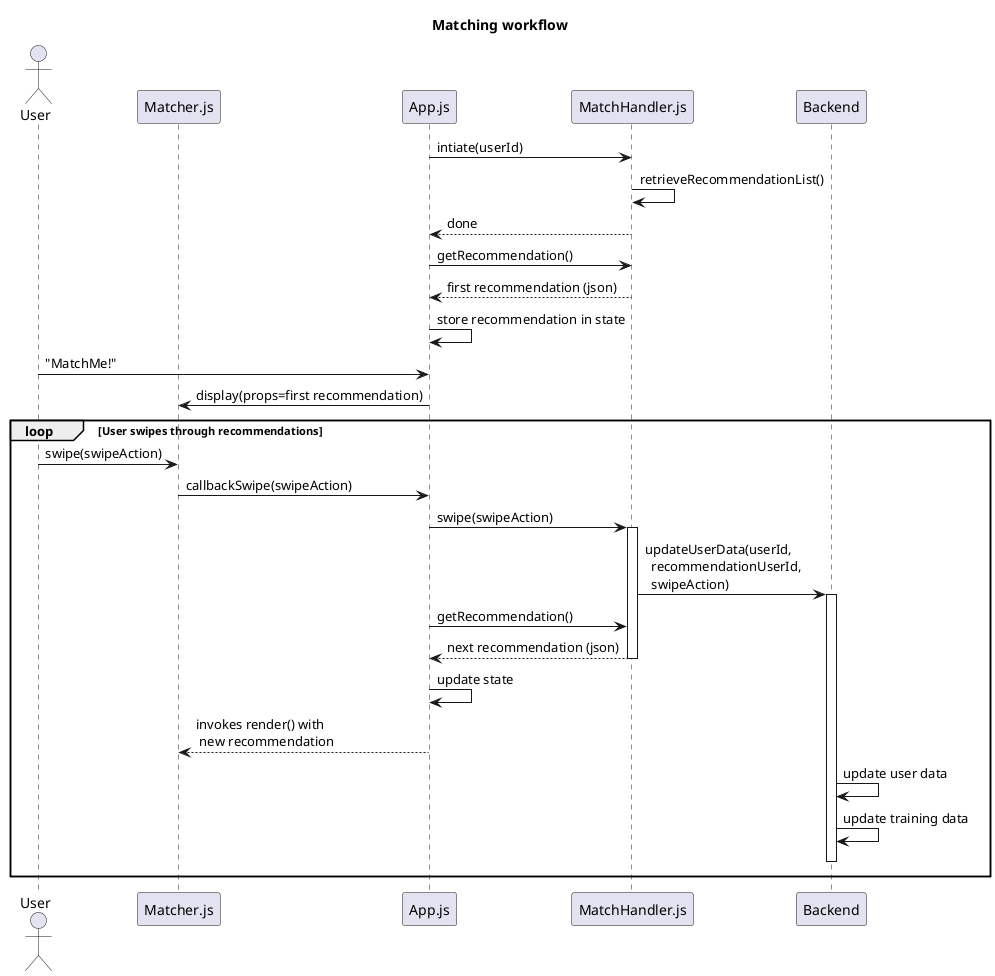@startuml

title
    Matching workflow
end title

actor "User" as USER
participant "Matcher.js" as MATCHER
participant "App.js" as APP
participant "MatchHandler.js" as HANDLER

participant "Backend" as BACKEND

    APP -> HANDLER: intiate(userId) 
    HANDLER -> HANDLER: retrieveRecommendationList()
    HANDLER --> APP: done
    APP -> HANDLER: getRecommendation()
    HANDLER --> APP: first recommendation (json)
    APP -> APP: store recommendation in state
    USER -> APP: "MatchMe!"
    APP -> MATCHER: display(props=first recommendation)

    loop User swipes through recommendations
        USER -> MATCHER: swipe(swipeAction)
        MATCHER -> APP: callbackSwipe(swipeAction)

        APP -> HANDLER: swipe(swipeAction)

        activate HANDLER
            HANDLER -> BACKEND: updateUserData(userId,\n  recommendationUserId,\n  swipeAction)
        
        activate BACKEND
            APP -> HANDLER: getRecommendation()
            HANDLER --> APP: next recommendation (json)
        deactivate HANDLER
           
            APP -> APP: update state
            APP --> MATCHER: invokes render() with\n new recommendation
        
            BACKEND -> BACKEND: update user data
            BACKEND -> BACKEND: update training data
            BACKEND -[hidden]> BACKEND
        deactivate BACKEND
    end


@enduml